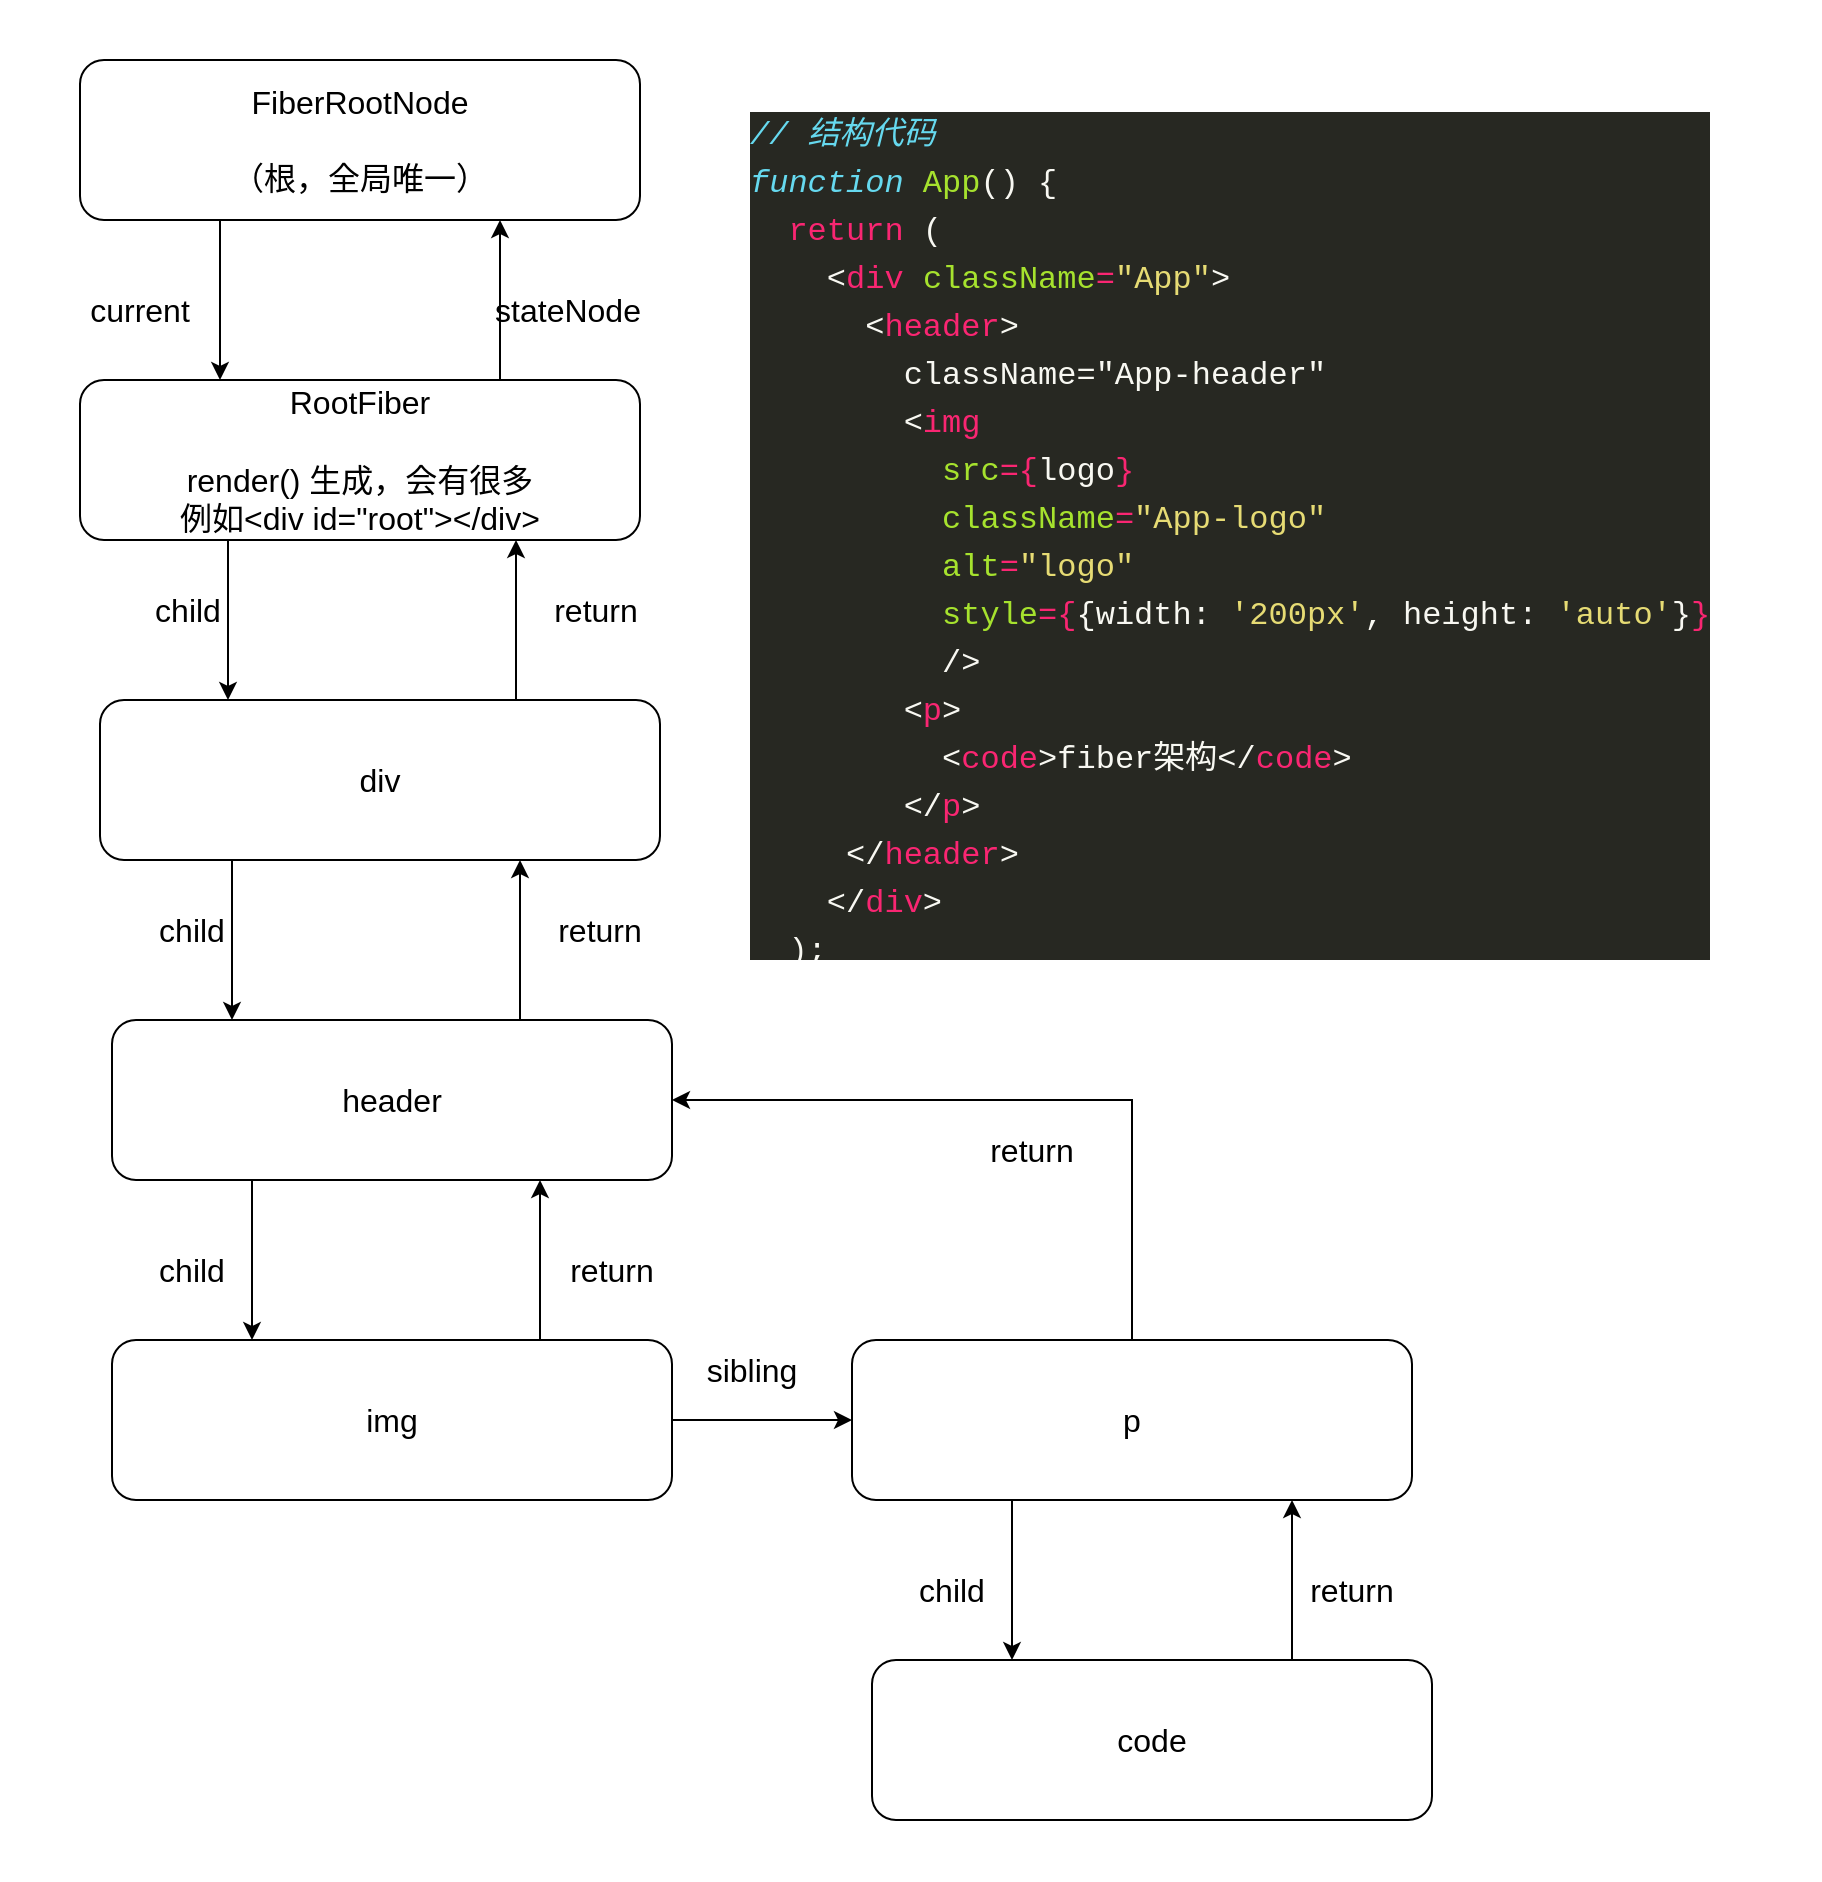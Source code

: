 <mxfile version="16.5.1" type="device"><diagram id="3co1BNnDQsJAJrrhzYPD" name="第 1 页"><mxGraphModel dx="1186" dy="875" grid="1" gridSize="10" guides="1" tooltips="1" connect="1" arrows="1" fold="1" page="1" pageScale="1" pageWidth="827" pageHeight="1169" math="0" shadow="0"><root><mxCell id="0"/><mxCell id="1" parent="0"/><mxCell id="avtX0JstPLPjvwZr9SyO-2" value="" style="rounded=0;whiteSpace=wrap;html=1;strokeColor=none;shadow=0;glass=0;fillColor=default;" vertex="1" parent="1"><mxGeometry x="160" y="50" width="910" height="940" as="geometry"/></mxCell><mxCell id="pEiVqy1SJ64XnPiMoYBL-1" value="FiberRootNode&lt;br style=&quot;font-size: 16px;&quot;&gt;&lt;br style=&quot;font-size: 16px;&quot;&gt;（根，全局唯一）" style="rounded=1;whiteSpace=wrap;html=1;fontSize=16;" parent="1" vertex="1"><mxGeometry x="200" y="80" width="280" height="80" as="geometry"/></mxCell><mxCell id="pEiVqy1SJ64XnPiMoYBL-2" value="RootFiber&lt;br style=&quot;font-size: 16px;&quot;&gt;&lt;br style=&quot;font-size: 16px;&quot;&gt;render() 生成，会有很多&lt;br style=&quot;font-size: 16px;&quot;&gt;例如&amp;lt;div id=&quot;root&quot;&amp;gt;&amp;lt;/div&amp;gt;" style="rounded=1;whiteSpace=wrap;html=1;fontSize=16;" parent="1" vertex="1"><mxGeometry x="200" y="240" width="280" height="80" as="geometry"/></mxCell><mxCell id="pEiVqy1SJ64XnPiMoYBL-3" value="" style="endArrow=classic;html=1;rounded=0;entryX=0.25;entryY=0;entryDx=0;entryDy=0;exitX=0.25;exitY=1;exitDx=0;exitDy=0;fontSize=16;" parent="1" source="pEiVqy1SJ64XnPiMoYBL-1" target="pEiVqy1SJ64XnPiMoYBL-2" edge="1"><mxGeometry width="50" height="50" relative="1" as="geometry"><mxPoint x="305" y="160" as="sourcePoint"/><mxPoint x="355" y="110" as="targetPoint"/></mxGeometry></mxCell><mxCell id="pEiVqy1SJ64XnPiMoYBL-4" value="current" style="text;html=1;strokeColor=none;fillColor=none;align=center;verticalAlign=middle;whiteSpace=wrap;rounded=0;fontSize=16;" parent="1" vertex="1"><mxGeometry x="200" y="190" width="60" height="30" as="geometry"/></mxCell><mxCell id="pEiVqy1SJ64XnPiMoYBL-7" value="" style="endArrow=classic;html=1;rounded=0;entryX=0.75;entryY=1;entryDx=0;entryDy=0;exitX=0.75;exitY=0;exitDx=0;exitDy=0;fontSize=16;" parent="1" source="pEiVqy1SJ64XnPiMoYBL-2" target="pEiVqy1SJ64XnPiMoYBL-1" edge="1"><mxGeometry width="50" height="50" relative="1" as="geometry"><mxPoint x="360" y="240" as="sourcePoint"/><mxPoint x="360" y="320" as="targetPoint"/></mxGeometry></mxCell><mxCell id="pEiVqy1SJ64XnPiMoYBL-8" value="stateNode" style="text;html=1;strokeColor=none;fillColor=none;align=center;verticalAlign=middle;whiteSpace=wrap;rounded=0;fontSize=16;" parent="1" vertex="1"><mxGeometry x="414" y="190" width="60" height="30" as="geometry"/></mxCell><mxCell id="pEiVqy1SJ64XnPiMoYBL-14" value="header" style="rounded=1;whiteSpace=wrap;html=1;fontSize=16;" parent="1" vertex="1"><mxGeometry x="216" y="560" width="280" height="80" as="geometry"/></mxCell><mxCell id="pEiVqy1SJ64XnPiMoYBL-15" value="" style="endArrow=classic;html=1;rounded=0;entryX=0.25;entryY=0;entryDx=0;entryDy=0;exitX=0.25;exitY=1;exitDx=0;exitDy=0;fontSize=16;" parent="1" edge="1"><mxGeometry width="50" height="50" relative="1" as="geometry"><mxPoint x="276" y="480" as="sourcePoint"/><mxPoint x="276" y="560" as="targetPoint"/></mxGeometry></mxCell><mxCell id="pEiVqy1SJ64XnPiMoYBL-16" value="child" style="text;html=1;strokeColor=none;fillColor=none;align=center;verticalAlign=middle;whiteSpace=wrap;rounded=0;fontSize=16;" parent="1" vertex="1"><mxGeometry x="226" y="500" width="60" height="30" as="geometry"/></mxCell><mxCell id="pEiVqy1SJ64XnPiMoYBL-17" value="img" style="rounded=1;whiteSpace=wrap;html=1;fontSize=16;" parent="1" vertex="1"><mxGeometry x="216" y="720" width="280" height="80" as="geometry"/></mxCell><mxCell id="pEiVqy1SJ64XnPiMoYBL-18" value="" style="endArrow=classic;html=1;rounded=0;entryX=0.25;entryY=0;entryDx=0;entryDy=0;exitX=0.25;exitY=1;exitDx=0;exitDy=0;fontSize=16;" parent="1" edge="1"><mxGeometry width="50" height="50" relative="1" as="geometry"><mxPoint x="286" y="640" as="sourcePoint"/><mxPoint x="286" y="720" as="targetPoint"/></mxGeometry></mxCell><mxCell id="pEiVqy1SJ64XnPiMoYBL-19" value="child" style="text;html=1;strokeColor=none;fillColor=none;align=center;verticalAlign=middle;whiteSpace=wrap;rounded=0;fontSize=16;" parent="1" vertex="1"><mxGeometry x="226" y="670" width="60" height="30" as="geometry"/></mxCell><mxCell id="pEiVqy1SJ64XnPiMoYBL-20" value="" style="endArrow=classic;html=1;rounded=0;entryX=0.75;entryY=1;entryDx=0;entryDy=0;exitX=0.75;exitY=0;exitDx=0;exitDy=0;fontSize=16;" parent="1" edge="1"><mxGeometry width="50" height="50" relative="1" as="geometry"><mxPoint x="420" y="560" as="sourcePoint"/><mxPoint x="420" y="480" as="targetPoint"/></mxGeometry></mxCell><mxCell id="pEiVqy1SJ64XnPiMoYBL-21" value="return" style="text;html=1;strokeColor=none;fillColor=none;align=center;verticalAlign=middle;whiteSpace=wrap;rounded=0;fontSize=16;" parent="1" vertex="1"><mxGeometry x="430" y="500" width="60" height="30" as="geometry"/></mxCell><mxCell id="pEiVqy1SJ64XnPiMoYBL-22" value="" style="endArrow=classic;html=1;rounded=0;entryX=0.75;entryY=1;entryDx=0;entryDy=0;exitX=0.75;exitY=0;exitDx=0;exitDy=0;fontSize=16;" parent="1" edge="1"><mxGeometry width="50" height="50" relative="1" as="geometry"><mxPoint x="430" y="720" as="sourcePoint"/><mxPoint x="430" y="640" as="targetPoint"/></mxGeometry></mxCell><mxCell id="pEiVqy1SJ64XnPiMoYBL-23" value="return" style="text;html=1;strokeColor=none;fillColor=none;align=center;verticalAlign=middle;whiteSpace=wrap;rounded=0;fontSize=16;" parent="1" vertex="1"><mxGeometry x="436" y="670" width="60" height="30" as="geometry"/></mxCell><mxCell id="pEiVqy1SJ64XnPiMoYBL-24" value="p" style="rounded=1;whiteSpace=wrap;html=1;fontSize=16;" parent="1" vertex="1"><mxGeometry x="586" y="720" width="280" height="80" as="geometry"/></mxCell><mxCell id="pEiVqy1SJ64XnPiMoYBL-25" value="" style="endArrow=classic;html=1;rounded=0;entryX=0;entryY=0.5;entryDx=0;entryDy=0;fontSize=16;" parent="1" target="pEiVqy1SJ64XnPiMoYBL-24" edge="1"><mxGeometry width="50" height="50" relative="1" as="geometry"><mxPoint x="496" y="760" as="sourcePoint"/><mxPoint x="546" y="710" as="targetPoint"/></mxGeometry></mxCell><mxCell id="pEiVqy1SJ64XnPiMoYBL-26" value="sibling" style="text;html=1;strokeColor=none;fillColor=none;align=center;verticalAlign=middle;whiteSpace=wrap;rounded=0;fontSize=16;" parent="1" vertex="1"><mxGeometry x="506" y="720" width="60" height="30" as="geometry"/></mxCell><mxCell id="pEiVqy1SJ64XnPiMoYBL-27" value="" style="endArrow=classic;html=1;rounded=0;entryX=1;entryY=0.5;entryDx=0;entryDy=0;fontSize=16;" parent="1" target="pEiVqy1SJ64XnPiMoYBL-14" edge="1"><mxGeometry width="50" height="50" relative="1" as="geometry"><mxPoint x="726" y="720" as="sourcePoint"/><mxPoint x="776" y="670" as="targetPoint"/><Array as="points"><mxPoint x="726" y="600"/></Array></mxGeometry></mxCell><mxCell id="pEiVqy1SJ64XnPiMoYBL-28" value="return" style="text;html=1;strokeColor=none;fillColor=none;align=center;verticalAlign=middle;whiteSpace=wrap;rounded=0;fontSize=16;" parent="1" vertex="1"><mxGeometry x="646" y="610" width="60" height="30" as="geometry"/></mxCell><mxCell id="pEiVqy1SJ64XnPiMoYBL-31" value="code" style="rounded=1;whiteSpace=wrap;html=1;fontSize=16;" parent="1" vertex="1"><mxGeometry x="596" y="880" width="280" height="80" as="geometry"/></mxCell><mxCell id="pEiVqy1SJ64XnPiMoYBL-32" value="child" style="text;html=1;strokeColor=none;fillColor=none;align=center;verticalAlign=middle;whiteSpace=wrap;rounded=0;fontSize=16;" parent="1" vertex="1"><mxGeometry x="606" y="830" width="60" height="30" as="geometry"/></mxCell><mxCell id="pEiVqy1SJ64XnPiMoYBL-33" value="return" style="text;html=1;strokeColor=none;fillColor=none;align=center;verticalAlign=middle;whiteSpace=wrap;rounded=0;fontSize=16;" parent="1" vertex="1"><mxGeometry x="806" y="830" width="60" height="30" as="geometry"/></mxCell><mxCell id="pEiVqy1SJ64XnPiMoYBL-34" value="" style="endArrow=classic;html=1;rounded=0;entryX=0.25;entryY=0;entryDx=0;entryDy=0;exitX=0.25;exitY=1;exitDx=0;exitDy=0;fontSize=16;" parent="1" edge="1"><mxGeometry width="50" height="50" relative="1" as="geometry"><mxPoint x="666" y="800" as="sourcePoint"/><mxPoint x="666" y="880" as="targetPoint"/></mxGeometry></mxCell><mxCell id="pEiVqy1SJ64XnPiMoYBL-35" value="" style="endArrow=classic;html=1;rounded=0;entryX=0.75;entryY=1;entryDx=0;entryDy=0;exitX=0.75;exitY=0;exitDx=0;exitDy=0;fontSize=16;" parent="1" edge="1"><mxGeometry width="50" height="50" relative="1" as="geometry"><mxPoint x="806" y="880" as="sourcePoint"/><mxPoint x="806" y="800" as="targetPoint"/></mxGeometry></mxCell><mxCell id="pEiVqy1SJ64XnPiMoYBL-36" value="&lt;h1&gt;&lt;div style=&quot;background-color: rgb(39 , 40 , 34) ; font-family: &amp;#34;menlo&amp;#34; , &amp;#34;monaco&amp;#34; , &amp;#34;courier new&amp;#34; , monospace ; font-weight: 400 ; font-size: 16px ; line-height: 24px&quot;&gt;&lt;div&gt;&lt;font color=&quot;#66d9ef&quot;&gt;&lt;i&gt;// 结构代码&lt;/i&gt;&lt;/font&gt;&lt;/div&gt;&lt;div style=&quot;color: rgb(248 , 248 , 242)&quot;&gt;&lt;span style=&quot;color: #66d9ef ; font-style: italic&quot;&gt;function&lt;/span&gt; &lt;span style=&quot;color: #a6e22e&quot;&gt;App&lt;/span&gt;() {&lt;/div&gt;&lt;div style=&quot;color: rgb(248 , 248 , 242)&quot;&gt;&lt;span style=&quot;color: #f92672&quot;&gt;&amp;nbsp; return&lt;/span&gt; (&lt;/div&gt;&lt;div style=&quot;color: rgb(248 , 248 , 242)&quot;&gt;&amp;nbsp; &amp;nbsp; &amp;lt;&lt;span style=&quot;color: #f92672&quot;&gt;div&lt;/span&gt; &lt;span style=&quot;color: #a6e22e&quot;&gt;className&lt;/span&gt;&lt;span style=&quot;color: #f92672&quot;&gt;=&lt;/span&gt;&lt;span style=&quot;color: #e6db74&quot;&gt;&quot;App&quot;&lt;/span&gt;&amp;gt;&lt;/div&gt;&lt;div style=&quot;color: rgb(248 , 248 , 242)&quot;&gt;&amp;nbsp; &amp;nbsp; &amp;nbsp; &amp;lt;&lt;span style=&quot;color: #f92672&quot;&gt;header&lt;/span&gt;&amp;gt;&lt;/div&gt;&lt;div style=&quot;color: rgb(248 , 248 , 242)&quot;&gt;&amp;nbsp; &amp;nbsp; &amp;nbsp; &amp;nbsp; className=&quot;App-header&quot;&lt;/div&gt;&lt;div style=&quot;color: rgb(248 , 248 , 242)&quot;&gt;&amp;nbsp; &amp;nbsp; &amp;nbsp; &amp;nbsp; &amp;lt;&lt;span style=&quot;color: #f92672&quot;&gt;img&lt;/span&gt;&lt;/div&gt;&lt;div style=&quot;color: rgb(248 , 248 , 242)&quot;&gt;          &lt;span style=&quot;color: #a6e22e&quot;&gt;&amp;nbsp; &amp;nbsp; &amp;nbsp; &amp;nbsp; &amp;nbsp; src&lt;/span&gt;&lt;span style=&quot;color: #f92672&quot;&gt;={&lt;/span&gt;logo&lt;span style=&quot;color: #f92672&quot;&gt;}&lt;/span&gt;&lt;/div&gt;&lt;div style=&quot;color: rgb(248 , 248 , 242)&quot;&gt;          &lt;span style=&quot;color: #a6e22e&quot;&gt;&amp;nbsp; &amp;nbsp; &amp;nbsp; &amp;nbsp; &amp;nbsp; className&lt;/span&gt;&lt;span style=&quot;color: #f92672&quot;&gt;=&lt;/span&gt;&lt;span style=&quot;color: #e6db74&quot;&gt;&quot;App-logo&quot;&lt;/span&gt;&lt;/div&gt;&lt;div style=&quot;color: rgb(248 , 248 , 242)&quot;&gt;          &lt;span style=&quot;color: #a6e22e&quot;&gt;&amp;nbsp; &amp;nbsp; &amp;nbsp; &amp;nbsp; &amp;nbsp; alt&lt;/span&gt;&lt;span style=&quot;color: #f92672&quot;&gt;=&lt;/span&gt;&lt;span style=&quot;color: #e6db74&quot;&gt;&quot;logo&quot;&lt;/span&gt;&lt;/div&gt;&lt;div style=&quot;color: rgb(248 , 248 , 242)&quot;&gt;          &lt;span style=&quot;color: #a6e22e&quot;&gt;&amp;nbsp; &amp;nbsp; &amp;nbsp; &amp;nbsp; &amp;nbsp; style&lt;/span&gt;&lt;span style=&quot;color: #f92672&quot;&gt;={&lt;/span&gt;{width: &lt;span style=&quot;color: #e6db74&quot;&gt;'200px'&lt;/span&gt;, height: &lt;span style=&quot;color: #e6db74&quot;&gt;'auto'&lt;/span&gt;}&lt;span style=&quot;color: #f92672&quot;&gt;}&lt;/span&gt;&lt;/div&gt;&lt;div style=&quot;color: rgb(248 , 248 , 242)&quot;&gt;&amp;nbsp; &amp;nbsp; &amp;nbsp; &amp;nbsp; &amp;nbsp; /&amp;gt;&lt;/div&gt;&lt;div style=&quot;color: rgb(248 , 248 , 242)&quot;&gt;&amp;nbsp; &amp;nbsp; &amp;nbsp; &amp;nbsp; &amp;lt;&lt;span style=&quot;color: #f92672&quot;&gt;p&lt;/span&gt;&amp;gt;&lt;/div&gt;&lt;div style=&quot;color: rgb(248 , 248 , 242)&quot;&gt;&amp;nbsp; &amp;nbsp; &amp;nbsp; &amp;nbsp; &amp;nbsp; &amp;lt;&lt;span style=&quot;color: #f92672&quot;&gt;code&lt;/span&gt;&amp;gt;fiber架构&amp;lt;/&lt;span style=&quot;color: #f92672&quot;&gt;code&lt;/span&gt;&amp;gt;&lt;/div&gt;&lt;div style=&quot;color: rgb(248 , 248 , 242)&quot;&gt;&amp;nbsp; &amp;nbsp; &amp;nbsp; &amp;nbsp; &amp;lt;/&lt;span style=&quot;color: #f92672&quot;&gt;p&lt;/span&gt;&amp;gt;&lt;/div&gt;&lt;div style=&quot;color: rgb(248 , 248 , 242)&quot;&gt;&amp;nbsp; &amp;nbsp; &amp;nbsp;&amp;lt;/&lt;span style=&quot;color: #f92672&quot;&gt;header&lt;/span&gt;&amp;gt;&lt;/div&gt;&lt;div style=&quot;color: rgb(248 , 248 , 242)&quot;&gt;&amp;nbsp; &amp;nbsp; &amp;lt;/&lt;span style=&quot;color: #f92672&quot;&gt;div&lt;/span&gt;&amp;gt;&lt;/div&gt;&lt;div style=&quot;color: rgb(248 , 248 , 242)&quot;&gt;&amp;nbsp; );&lt;/div&gt;&lt;div style=&quot;color: rgb(248 , 248 , 242)&quot;&gt;}&lt;/div&gt;&lt;/div&gt;&lt;/h1&gt;" style="text;html=1;strokeColor=none;fillColor=none;spacing=5;spacingTop=-20;whiteSpace=wrap;overflow=hidden;rounded=0;" parent="1" vertex="1"><mxGeometry x="530" y="100" width="493" height="430" as="geometry"/></mxCell><mxCell id="pEiVqy1SJ64XnPiMoYBL-38" value="div" style="rounded=1;whiteSpace=wrap;html=1;fontSize=16;" parent="1" vertex="1"><mxGeometry x="210" y="400" width="280" height="80" as="geometry"/></mxCell><mxCell id="pEiVqy1SJ64XnPiMoYBL-39" value="" style="endArrow=classic;html=1;rounded=0;entryX=0.25;entryY=0;entryDx=0;entryDy=0;exitX=0.25;exitY=1;exitDx=0;exitDy=0;fontSize=16;" parent="1" edge="1"><mxGeometry width="50" height="50" relative="1" as="geometry"><mxPoint x="274" y="320" as="sourcePoint"/><mxPoint x="274" y="400" as="targetPoint"/></mxGeometry></mxCell><mxCell id="pEiVqy1SJ64XnPiMoYBL-40" value="child" style="text;html=1;strokeColor=none;fillColor=none;align=center;verticalAlign=middle;whiteSpace=wrap;rounded=0;fontSize=16;" parent="1" vertex="1"><mxGeometry x="224" y="340" width="60" height="30" as="geometry"/></mxCell><mxCell id="pEiVqy1SJ64XnPiMoYBL-41" value="" style="endArrow=classic;html=1;rounded=0;entryX=0.75;entryY=1;entryDx=0;entryDy=0;exitX=0.75;exitY=0;exitDx=0;exitDy=0;fontSize=16;" parent="1" edge="1"><mxGeometry width="50" height="50" relative="1" as="geometry"><mxPoint x="418" y="400" as="sourcePoint"/><mxPoint x="418" y="320" as="targetPoint"/></mxGeometry></mxCell><mxCell id="pEiVqy1SJ64XnPiMoYBL-42" value="return" style="text;html=1;strokeColor=none;fillColor=none;align=center;verticalAlign=middle;whiteSpace=wrap;rounded=0;fontSize=16;" parent="1" vertex="1"><mxGeometry x="428" y="340" width="60" height="30" as="geometry"/></mxCell></root></mxGraphModel></diagram></mxfile>